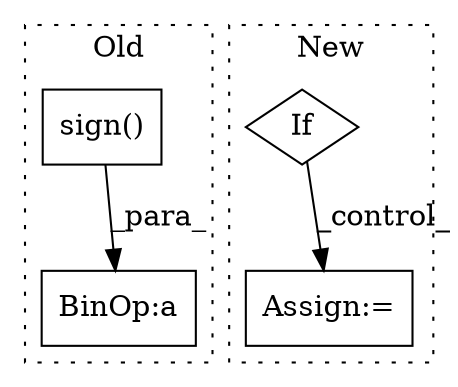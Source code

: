digraph G {
subgraph cluster0 {
1 [label="sign()" a="75" s="9532,9559" l="8,1" shape="box"];
3 [label="BinOp:a" a="82" s="9523" l="3" shape="box"];
label = "Old";
style="dotted";
}
subgraph cluster1 {
2 [label="If" a="96" s="9385" l="3" shape="diamond"];
4 [label="Assign:=" a="68" s="9630" l="3" shape="box"];
label = "New";
style="dotted";
}
1 -> 3 [label="_para_"];
2 -> 4 [label="_control_"];
}